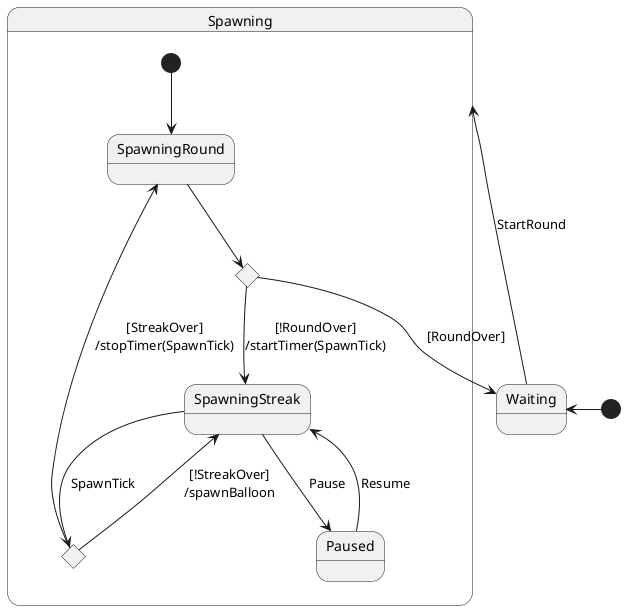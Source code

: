 @startuml

state Waiting {
}

state Spawning {
    [*] --> SpawningRound
    state SpawningRound {
    }
    state SpawningStreak {
    }
    state Paused {
    }
    state c <<choice>>
    state d <<choice>>
}

[*] -left-> Waiting
Waiting --> Spawning : StartRound
SpawningRound --> c
c --> Waiting : [RoundOver]
c --> SpawningStreak : [!RoundOver]\n/startTimer(SpawnTick)
SpawningStreak --> d : SpawnTick
d --> SpawningStreak : [!StreakOver]\n/spawnBalloon
d --> SpawningRound : [StreakOver]\n/stopTimer(SpawnTick)
SpawningStreak --> Paused : Pause
Paused --> SpawningStreak : Resume

@enduml